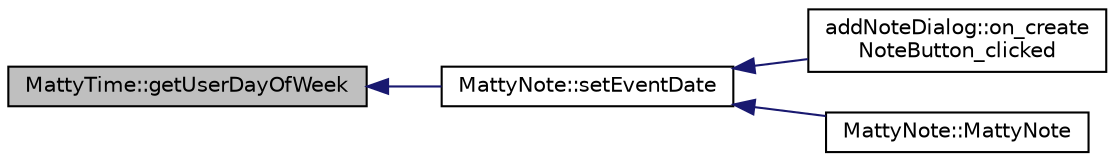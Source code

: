 digraph "MattyTime::getUserDayOfWeek"
{
  edge [fontname="Helvetica",fontsize="10",labelfontname="Helvetica",labelfontsize="10"];
  node [fontname="Helvetica",fontsize="10",shape=record];
  rankdir="LR";
  Node10 [label="MattyTime::getUserDayOfWeek",height=0.2,width=0.4,color="black", fillcolor="grey75", style="filled", fontcolor="black"];
  Node10 -> Node11 [dir="back",color="midnightblue",fontsize="10",style="solid",fontname="Helvetica"];
  Node11 [label="MattyNote::setEventDate",height=0.2,width=0.4,color="black", fillcolor="white", style="filled",URL="$classMattyNote.html#a70676b1ab215b873c9451a82cc417684"];
  Node11 -> Node12 [dir="back",color="midnightblue",fontsize="10",style="solid",fontname="Helvetica"];
  Node12 [label="addNoteDialog::on_create\lNoteButton_clicked",height=0.2,width=0.4,color="black", fillcolor="white", style="filled",URL="$classaddNoteDialog.html#a67b28dc05851888a45774eb240d6e43d"];
  Node11 -> Node13 [dir="back",color="midnightblue",fontsize="10",style="solid",fontname="Helvetica"];
  Node13 [label="MattyNote::MattyNote",height=0.2,width=0.4,color="black", fillcolor="white", style="filled",URL="$classMattyNote.html#a101e9c2475ee2567dfa2e168b543806f"];
}

